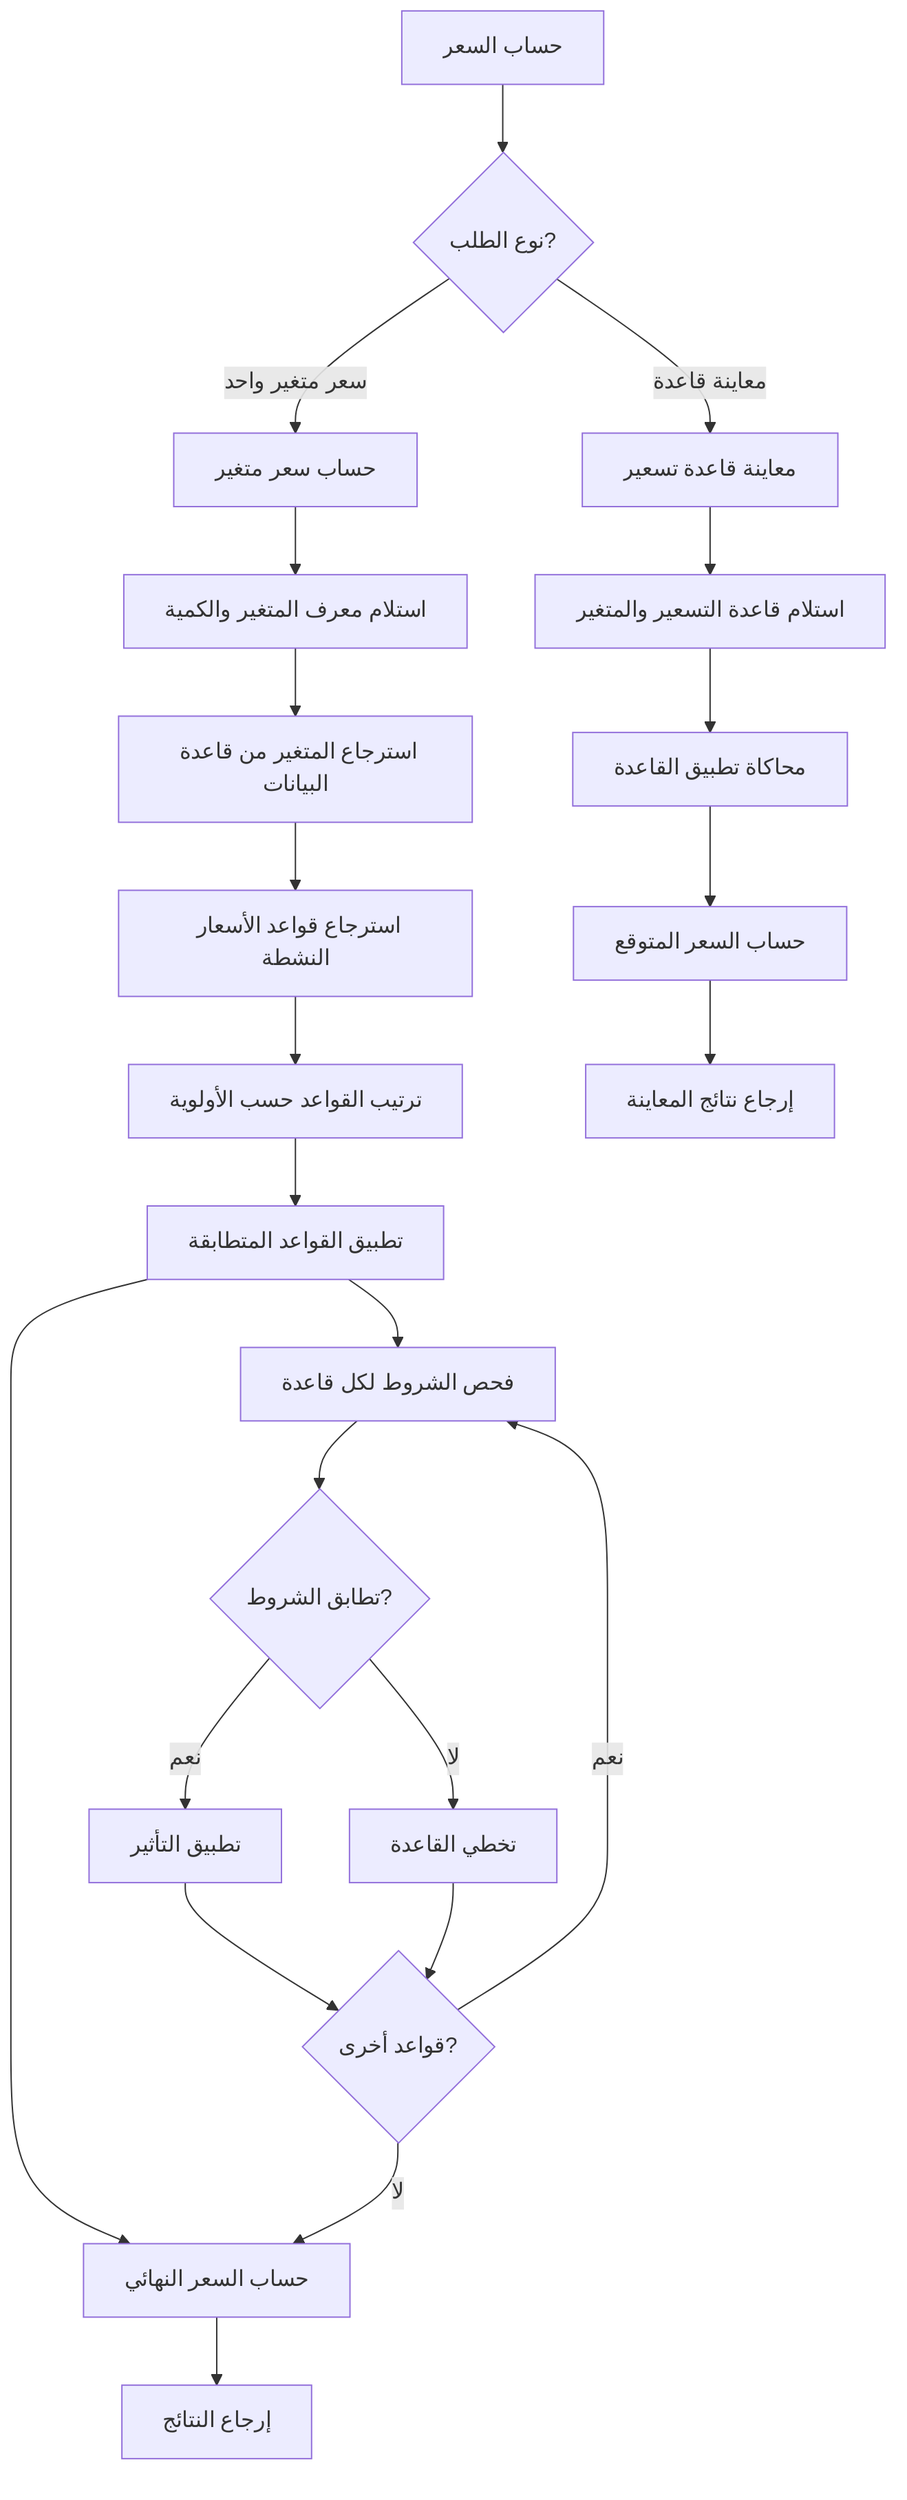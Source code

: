 %% Pricing Engine Flow
%% View at https://mermaid.live
flowchart TD
  A[حساب السعر] --> B{نوع الطلب?}
  B -->|سعر متغير واحد| C[حساب سعر متغير]
  B -->|معاينة قاعدة| D[معاينة قاعدة تسعير]

  %% Single Variant Pricing
  C --> C1[استلام معرف المتغير والكمية]
  C1 --> C2[استرجاع المتغير من قاعدة البيانات]
  C2 --> C3[استرجاع قواعد الأسعار النشطة]
  C3 --> C4[ترتيب القواعد حسب الأولوية]
  C4 --> C5[تطبيق القواعد المتطابقة]
  C5 --> C6[حساب السعر النهائي]
  C6 --> C7[إرجاع النتائج]

  %% Preview Price Rule
  D --> D1[استلام قاعدة التسعير والمتغير]
  D1 --> D2[محاكاة تطبيق القاعدة]
  D2 --> D3[حساب السعر المتوقع]
  D3 --> D4[إرجاع نتائج المعاينة]

  %% Rule Application Logic
  C5 --> C5A[فحص الشروط لكل قاعدة]
  C5A --> C5B{تطابق الشروط?}
  C5B -->|نعم| C5C[تطبيق التأثير]
  C5B -->|لا| C5D[تخطي القاعدة]
  C5C --> C5E{قواعد أخرى?}
  C5D --> C5E
  C5E -->|نعم| C5A
  C5E -->|لا| C6